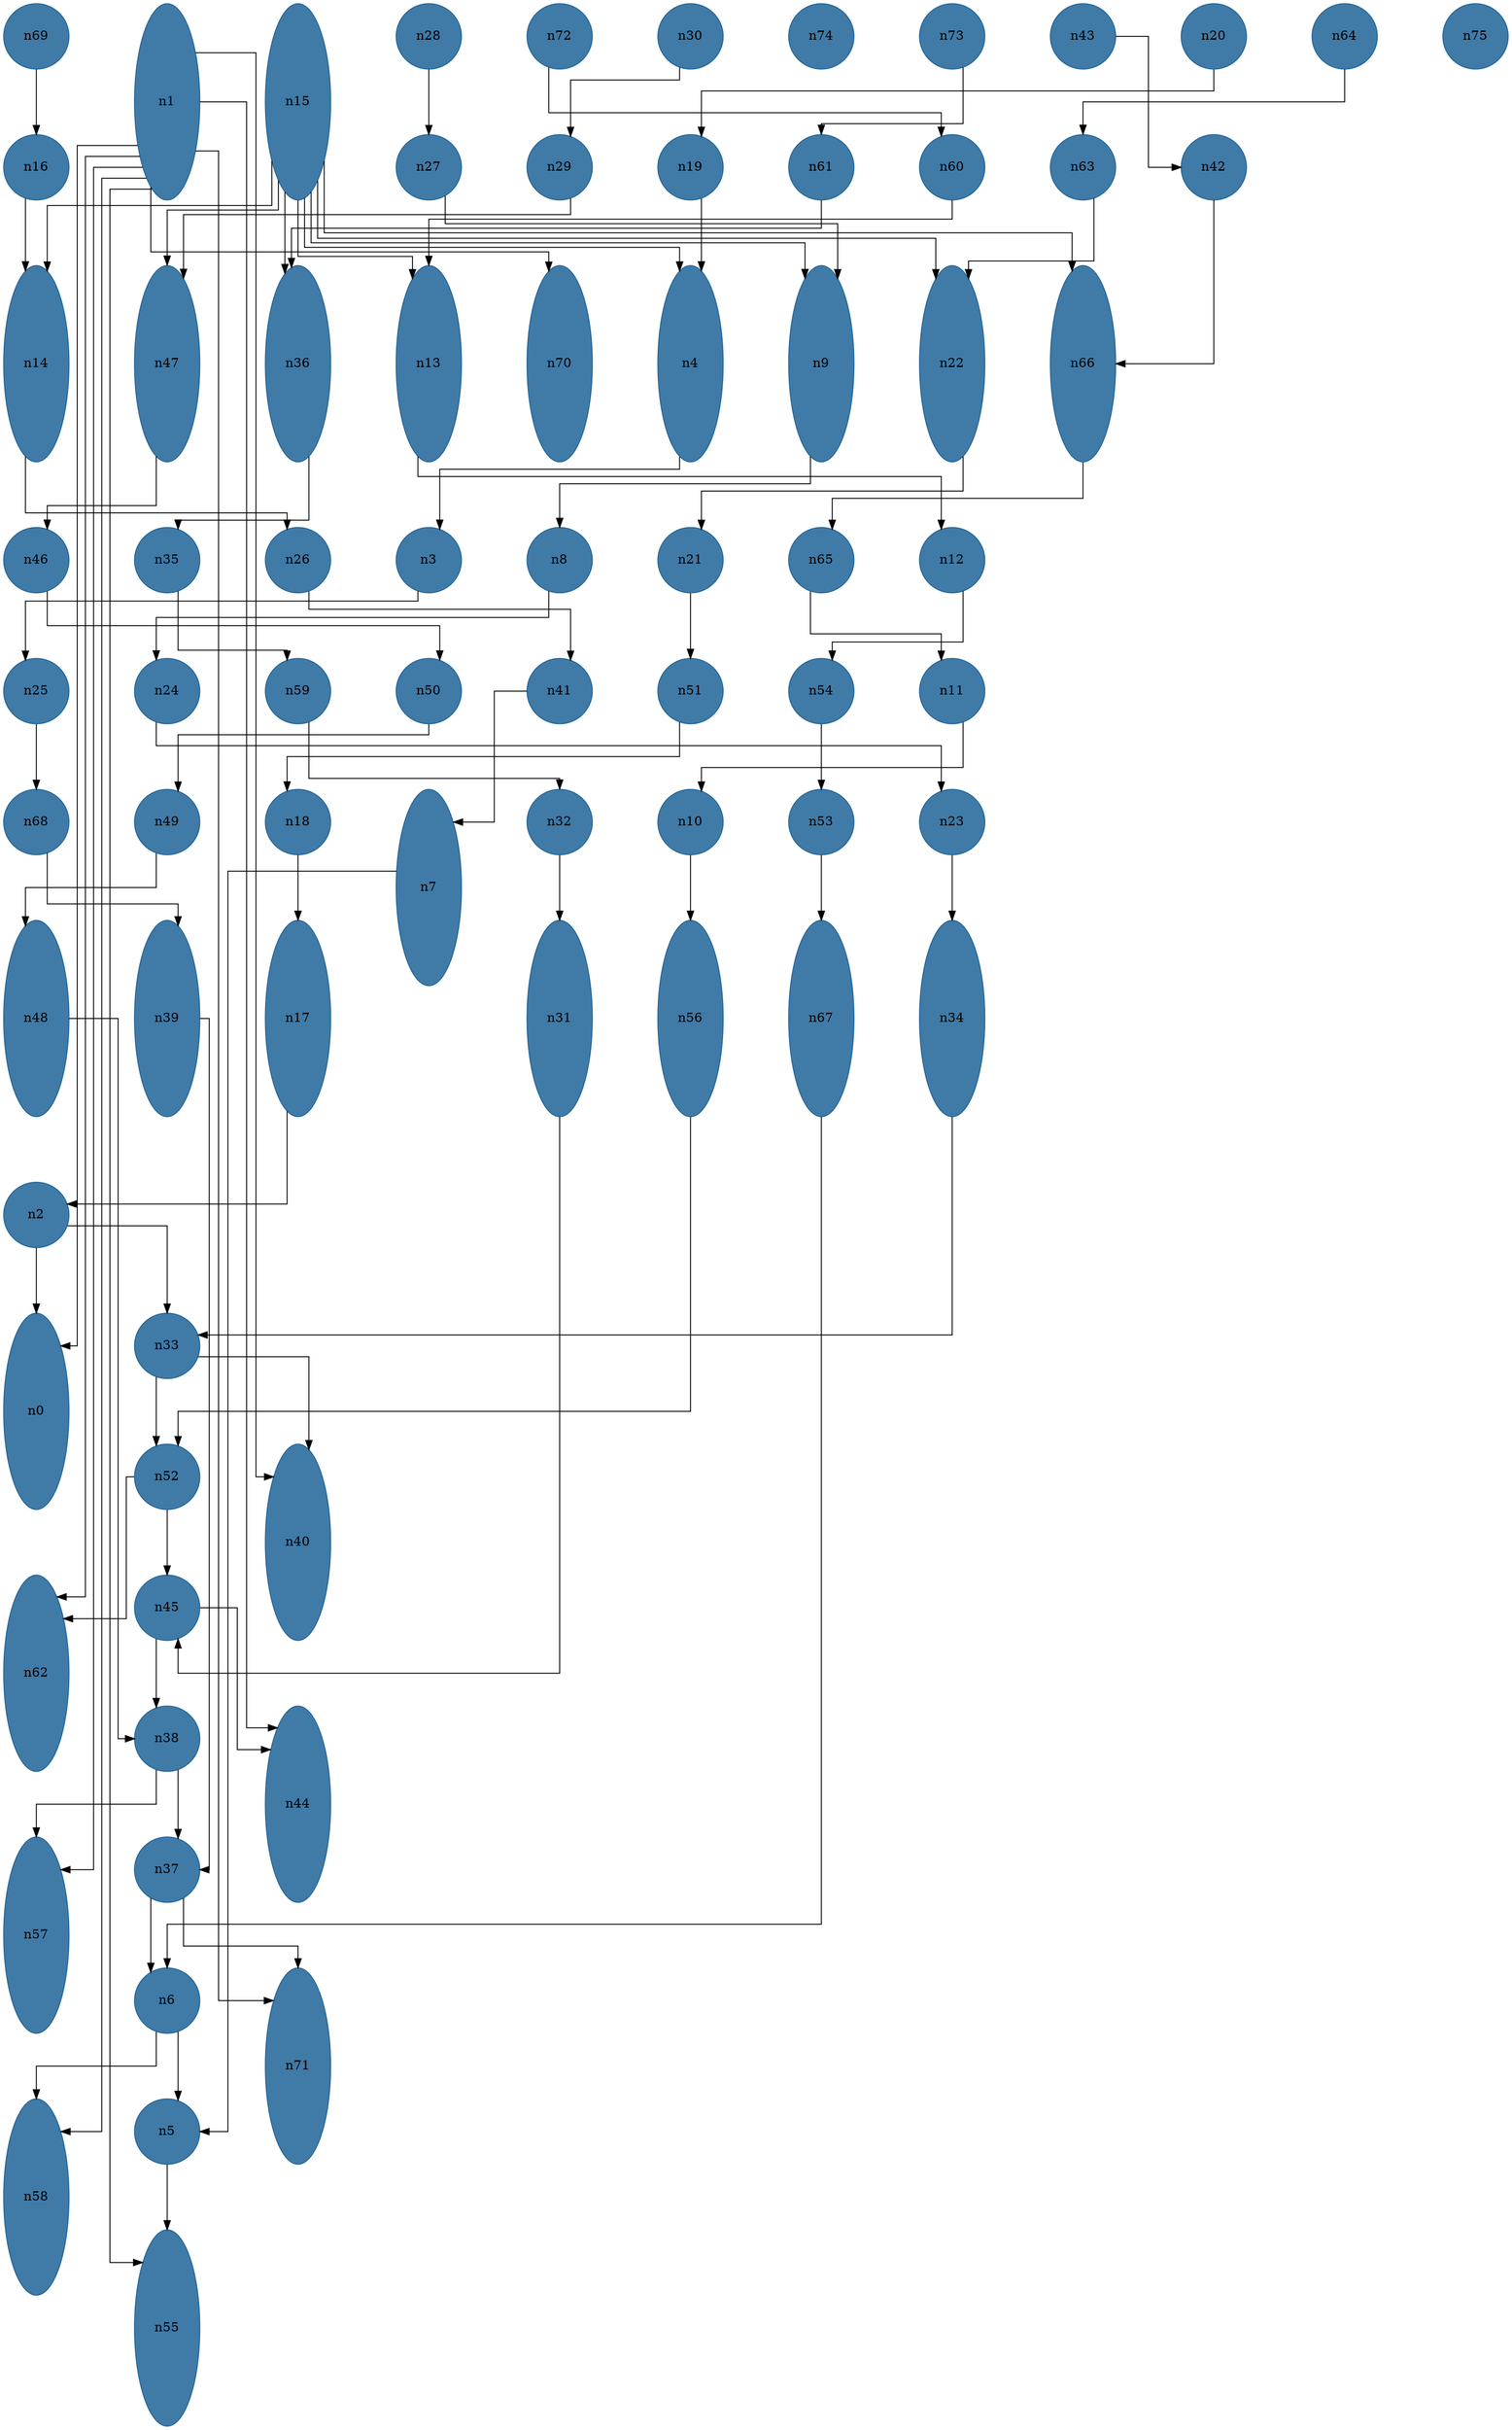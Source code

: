 //do not use DOT to generate pdf use NEATO or FDP
digraph{
layout="neato";
splines="ortho";
n69[shape="ellipse", style="filled", color="#004E8ABF", pos="0,38!", height="1", width="1"];
n69 -> n16;
n1[shape="ellipse", style="filled", color="#004E8ABF", pos="2,37!", height="3", width="1"];
n1 -> n58;
n1 -> n57;
n1 -> n0;
n1 -> n70;
n1 -> n71;
n1 -> n40;
n1 -> n62;
n1 -> n44;
n1 -> n55;
n15[shape="ellipse", style="filled", color="#004E8ABF", pos="4,37!", height="3", width="1"];
n15 -> n14;
n15 -> n36;
n15 -> n47;
n15 -> n13;
n15 -> n4;
n15 -> n9;
n15 -> n66;
n15 -> n22;
n28[shape="ellipse", style="filled", color="#004E8ABF", pos="6,38!", height="1", width="1"];
n28 -> n27;
n72[shape="ellipse", style="filled", color="#004E8ABF", pos="8,38!", height="1", width="1"];
n72 -> n60;
n30[shape="ellipse", style="filled", color="#004E8ABF", pos="10,38!", height="1", width="1"];
n30 -> n29;
n74[shape="ellipse", style="filled", color="#004E8ABF", pos="12,38!", height="1", width="1"];
n73[shape="ellipse", style="filled", color="#004E8ABF", pos="14,38!", height="1", width="1"];
n73 -> n61;
n43[shape="ellipse", style="filled", color="#004E8ABF", pos="16,38!", height="1", width="1"];
n43 -> n42;
n20[shape="ellipse", style="filled", color="#004E8ABF", pos="18,38!", height="1", width="1"];
n20 -> n19;
n64[shape="ellipse", style="filled", color="#004E8ABF", pos="20,38!", height="1", width="1"];
n64 -> n63;
n75[shape="ellipse", style="filled", color="#004E8ABF", pos="22,38!", height="1", width="1"];
n16[shape="ellipse", style="filled", color="#004E8ABF", pos="0,36!", height="1", width="1"];
n16 -> n14;
n27[shape="ellipse", style="filled", color="#004E8ABF", pos="6,36!", height="1", width="1"];
n27 -> n9;
n29[shape="ellipse", style="filled", color="#004E8ABF", pos="8,36!", height="1", width="1"];
n29 -> n47;
n19[shape="ellipse", style="filled", color="#004E8ABF", pos="10,36!", height="1", width="1"];
n19 -> n4;
n61[shape="ellipse", style="filled", color="#004E8ABF", pos="12,36!", height="1", width="1"];
n61 -> n36;
n60[shape="ellipse", style="filled", color="#004E8ABF", pos="14,36!", height="1", width="1"];
n60 -> n13;
n63[shape="ellipse", style="filled", color="#004E8ABF", pos="16,36!", height="1", width="1"];
n63 -> n22;
n42[shape="ellipse", style="filled", color="#004E8ABF", pos="18,36!", height="1", width="1"];
n42 -> n66;
n14[shape="ellipse", style="filled", color="#004E8ABF", pos="0,33!", height="3", width="1"];
n14 -> n26;
n47[shape="ellipse", style="filled", color="#004E8ABF", pos="2,33!", height="3", width="1"];
n47 -> n46;
n36[shape="ellipse", style="filled", color="#004E8ABF", pos="4,33!", height="3", width="1"];
n36 -> n35;
n13[shape="ellipse", style="filled", color="#004E8ABF", pos="6,33!", height="3", width="1"];
n13 -> n12;
n70[shape="ellipse", style="filled", color="#004E8ABF", pos="8,33!", height="3", width="1"];
n4[shape="ellipse", style="filled", color="#004E8ABF", pos="10,33!", height="3", width="1"];
n4 -> n3;
n9[shape="ellipse", style="filled", color="#004E8ABF", pos="12,33!", height="3", width="1"];
n9 -> n8;
n22[shape="ellipse", style="filled", color="#004E8ABF", pos="14,33!", height="3", width="1"];
n22 -> n21;
n66[shape="ellipse", style="filled", color="#004E8ABF", pos="16,33!", height="3", width="1"];
n66 -> n65;
n46[shape="ellipse", style="filled", color="#004E8ABF", pos="0,30!", height="1", width="1"];
n46 -> n50;
n35[shape="ellipse", style="filled", color="#004E8ABF", pos="2,30!", height="1", width="1"];
n35 -> n59;
n26[shape="ellipse", style="filled", color="#004E8ABF", pos="4,30!", height="1", width="1"];
n26 -> n41;
n3[shape="ellipse", style="filled", color="#004E8ABF", pos="6,30!", height="1", width="1"];
n3 -> n25;
n8[shape="ellipse", style="filled", color="#004E8ABF", pos="8,30!", height="1", width="1"];
n8 -> n24;
n21[shape="ellipse", style="filled", color="#004E8ABF", pos="10,30!", height="1", width="1"];
n21 -> n51;
n65[shape="ellipse", style="filled", color="#004E8ABF", pos="12,30!", height="1", width="1"];
n65 -> n11;
n12[shape="ellipse", style="filled", color="#004E8ABF", pos="14,30!", height="1", width="1"];
n12 -> n54;
n25[shape="ellipse", style="filled", color="#004E8ABF", pos="0,28!", height="1", width="1"];
n25 -> n68;
n24[shape="ellipse", style="filled", color="#004E8ABF", pos="2,28!", height="1", width="1"];
n24 -> n23;
n59[shape="ellipse", style="filled", color="#004E8ABF", pos="4,28!", height="1", width="1"];
n59 -> n32;
n50[shape="ellipse", style="filled", color="#004E8ABF", pos="6,28!", height="1", width="1"];
n50 -> n49;
n41[shape="ellipse", style="filled", color="#004E8ABF", pos="8,28!", height="1", width="1"];
n41 -> n7;
n51[shape="ellipse", style="filled", color="#004E8ABF", pos="10,28!", height="1", width="1"];
n51 -> n18;
n54[shape="ellipse", style="filled", color="#004E8ABF", pos="12,28!", height="1", width="1"];
n54 -> n53;
n11[shape="ellipse", style="filled", color="#004E8ABF", pos="14,28!", height="1", width="1"];
n11 -> n10;
n68[shape="ellipse", style="filled", color="#004E8ABF", pos="0,26!", height="1", width="1"];
n68 -> n39;
n49[shape="ellipse", style="filled", color="#004E8ABF", pos="2,26!", height="1", width="1"];
n49 -> n48;
n18[shape="ellipse", style="filled", color="#004E8ABF", pos="4,26!", height="1", width="1"];
n18 -> n17;
n7[shape="ellipse", style="filled", color="#004E8ABF", pos="6,25!", height="3", width="1"];
n7 -> n5;
n32[shape="ellipse", style="filled", color="#004E8ABF", pos="8,26!", height="1", width="1"];
n32 -> n31;
n10[shape="ellipse", style="filled", color="#004E8ABF", pos="10,26!", height="1", width="1"];
n10 -> n56;
n53[shape="ellipse", style="filled", color="#004E8ABF", pos="12,26!", height="1", width="1"];
n53 -> n67;
n23[shape="ellipse", style="filled", color="#004E8ABF", pos="14,26!", height="1", width="1"];
n23 -> n34;
n48[shape="ellipse", style="filled", color="#004E8ABF", pos="0,23!", height="3", width="1"];
n48 -> n38;
n39[shape="ellipse", style="filled", color="#004E8ABF", pos="2,23!", height="3", width="1"];
n39 -> n37;
n17[shape="ellipse", style="filled", color="#004E8ABF", pos="4,23!", height="3", width="1"];
n17 -> n2;
n31[shape="ellipse", style="filled", color="#004E8ABF", pos="8,23!", height="3", width="1"];
n31 -> n45;
n56[shape="ellipse", style="filled", color="#004E8ABF", pos="10,23!", height="3", width="1"];
n56 -> n52;
n67[shape="ellipse", style="filled", color="#004E8ABF", pos="12,23!", height="3", width="1"];
n67 -> n6;
n34[shape="ellipse", style="filled", color="#004E8ABF", pos="14,23!", height="3", width="1"];
n34 -> n33;
n2[shape="ellipse", style="filled", color="#004E8ABF", pos="0,20!", height="1", width="1"];
n2 -> n0;
n2 -> n33;
n0[shape="ellipse", style="filled", color="#004E8ABF", pos="0,17!", height="3", width="1"];
n33[shape="ellipse", style="filled", color="#004E8ABF", pos="2,18!", height="1", width="1"];
n33 -> n52;
n33 -> n40;
n52[shape="ellipse", style="filled", color="#004E8ABF", pos="2,16!", height="1", width="1"];
n52 -> n62;
n52 -> n45;
n40[shape="ellipse", style="filled", color="#004E8ABF", pos="4,15!", height="3", width="1"];
n62[shape="ellipse", style="filled", color="#004E8ABF", pos="0,13!", height="3", width="1"];
n45[shape="ellipse", style="filled", color="#004E8ABF", pos="2,14!", height="1", width="1"];
n45 -> n38;
n45 -> n44;
n38[shape="ellipse", style="filled", color="#004E8ABF", pos="2,12!", height="1", width="1"];
n38 -> n57;
n38 -> n37;
n44[shape="ellipse", style="filled", color="#004E8ABF", pos="4,11!", height="3", width="1"];
n57[shape="ellipse", style="filled", color="#004E8ABF", pos="0,9!", height="3", width="1"];
n37[shape="ellipse", style="filled", color="#004E8ABF", pos="2,10!", height="1", width="1"];
n37 -> n6;
n37 -> n71;
n6[shape="ellipse", style="filled", color="#004E8ABF", pos="2,8!", height="1", width="1"];
n6 -> n58;
n6 -> n5;
n71[shape="ellipse", style="filled", color="#004E8ABF", pos="4,7!", height="3", width="1"];
n58[shape="ellipse", style="filled", color="#004E8ABF", pos="0,5!", height="3", width="1"];
n5[shape="ellipse", style="filled", color="#004E8ABF", pos="2,6!", height="1", width="1"];
n5 -> n55;
n55[shape="ellipse", style="filled", color="#004E8ABF", pos="2,3!", height="3", width="1"];
}